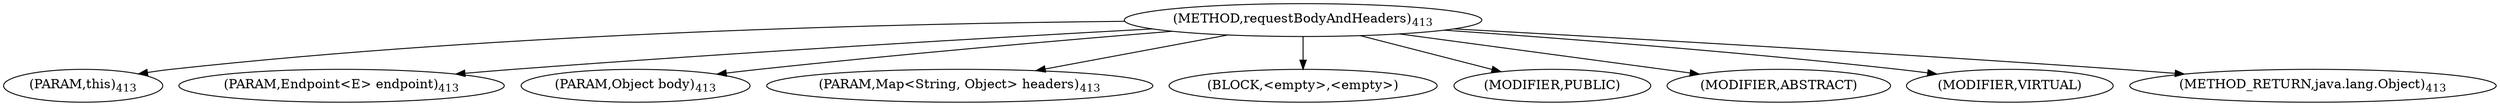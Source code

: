 digraph "requestBodyAndHeaders" {  
"342" [label = <(METHOD,requestBodyAndHeaders)<SUB>413</SUB>> ]
"343" [label = <(PARAM,this)<SUB>413</SUB>> ]
"344" [label = <(PARAM,Endpoint&lt;E&gt; endpoint)<SUB>413</SUB>> ]
"345" [label = <(PARAM,Object body)<SUB>413</SUB>> ]
"346" [label = <(PARAM,Map&lt;String, Object&gt; headers)<SUB>413</SUB>> ]
"347" [label = <(BLOCK,&lt;empty&gt;,&lt;empty&gt;)> ]
"348" [label = <(MODIFIER,PUBLIC)> ]
"349" [label = <(MODIFIER,ABSTRACT)> ]
"350" [label = <(MODIFIER,VIRTUAL)> ]
"351" [label = <(METHOD_RETURN,java.lang.Object)<SUB>413</SUB>> ]
  "342" -> "343" 
  "342" -> "344" 
  "342" -> "345" 
  "342" -> "346" 
  "342" -> "347" 
  "342" -> "348" 
  "342" -> "349" 
  "342" -> "350" 
  "342" -> "351" 
}
